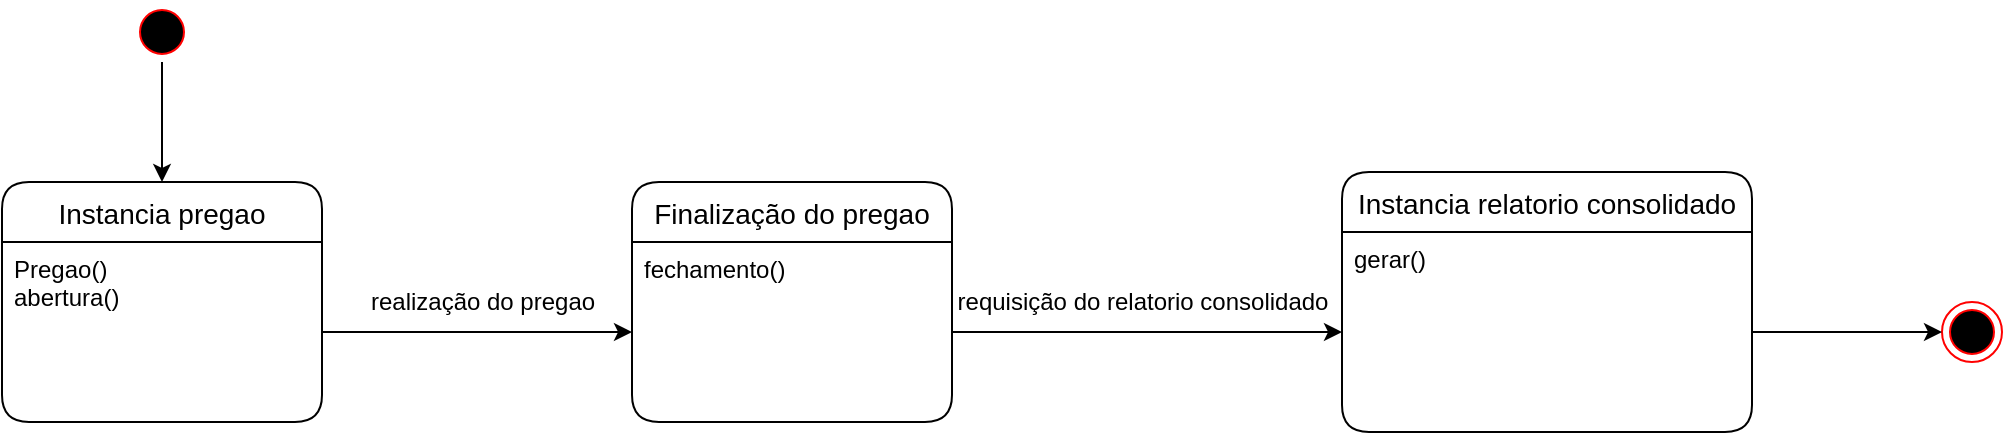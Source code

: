 <mxfile version="18.2.1" type="device"><diagram id="uP5HyBQJBi4eFQkLCWJ7" name="Page-1"><mxGraphModel dx="1382" dy="795" grid="1" gridSize="10" guides="1" tooltips="1" connect="1" arrows="1" fold="1" page="1" pageScale="1" pageWidth="1654" pageHeight="2336" math="0" shadow="0"><root><mxCell id="0"/><mxCell id="1" parent="0"/><mxCell id="L3CQWa56UTbB_HioJODC-1" value="" style="ellipse;html=1;shape=endState;fillColor=#000000;strokeColor=#ff0000;" parent="1" vertex="1"><mxGeometry x="1160" y="250" width="30" height="30" as="geometry"/></mxCell><mxCell id="L3CQWa56UTbB_HioJODC-11" style="edgeStyle=orthogonalEdgeStyle;rounded=0;orthogonalLoop=1;jettySize=auto;html=1;entryX=0.5;entryY=0;entryDx=0;entryDy=0;" parent="1" source="L3CQWa56UTbB_HioJODC-2" target="L3CQWa56UTbB_HioJODC-7" edge="1"><mxGeometry relative="1" as="geometry"/></mxCell><mxCell id="L3CQWa56UTbB_HioJODC-2" value="" style="ellipse;html=1;shape=startState;fillColor=#000000;strokeColor=#ff0000;" parent="1" vertex="1"><mxGeometry x="255" y="100" width="30" height="30" as="geometry"/></mxCell><mxCell id="L3CQWa56UTbB_HioJODC-7" value="Instancia pregao" style="swimlane;childLayout=stackLayout;horizontal=1;startSize=30;horizontalStack=0;rounded=1;fontSize=14;fontStyle=0;strokeWidth=1;resizeParent=0;resizeLast=1;shadow=0;dashed=0;align=center;fillColor=default;" parent="1" vertex="1"><mxGeometry x="190" y="190" width="160" height="120" as="geometry"><mxRectangle x="220" y="320" width="70" height="30" as="alternateBounds"/></mxGeometry></mxCell><mxCell id="L3CQWa56UTbB_HioJODC-8" value="Pregao()&#10;abertura()" style="align=left;strokeColor=none;fillColor=none;spacingLeft=4;fontSize=12;verticalAlign=top;resizable=0;rotatable=0;part=1;" parent="L3CQWa56UTbB_HioJODC-7" vertex="1"><mxGeometry y="30" width="160" height="90" as="geometry"/></mxCell><mxCell id="L3CQWa56UTbB_HioJODC-38" value="Finalização do pregao" style="swimlane;childLayout=stackLayout;horizontal=1;startSize=30;horizontalStack=0;rounded=1;fontSize=14;fontStyle=0;strokeWidth=1;resizeParent=0;resizeLast=1;shadow=0;dashed=0;align=center;fillColor=default;" parent="1" vertex="1"><mxGeometry x="505" y="190" width="160" height="120" as="geometry"><mxRectangle x="220" y="320" width="70" height="30" as="alternateBounds"/></mxGeometry></mxCell><mxCell id="L3CQWa56UTbB_HioJODC-39" value="fechamento()" style="align=left;strokeColor=none;fillColor=none;spacingLeft=4;fontSize=12;verticalAlign=top;resizable=0;rotatable=0;part=1;" parent="L3CQWa56UTbB_HioJODC-38" vertex="1"><mxGeometry y="30" width="160" height="90" as="geometry"/></mxCell><mxCell id="L3CQWa56UTbB_HioJODC-40" style="edgeStyle=orthogonalEdgeStyle;rounded=0;orthogonalLoop=1;jettySize=auto;html=1;" parent="1" source="L3CQWa56UTbB_HioJODC-8" target="L3CQWa56UTbB_HioJODC-39" edge="1"><mxGeometry relative="1" as="geometry"/></mxCell><mxCell id="L3CQWa56UTbB_HioJODC-41" value="realização do pregao" style="text;html=1;align=center;verticalAlign=middle;resizable=0;points=[];autosize=1;strokeColor=none;fillColor=none;" parent="1" vertex="1"><mxGeometry x="365" y="240" width="130" height="20" as="geometry"/></mxCell><mxCell id="L3CQWa56UTbB_HioJODC-43" value="Instancia relatorio consolidado" style="swimlane;childLayout=stackLayout;horizontal=1;startSize=30;horizontalStack=0;rounded=1;fontSize=14;fontStyle=0;strokeWidth=1;resizeParent=0;resizeLast=1;shadow=0;dashed=0;align=center;fillColor=default;" parent="1" vertex="1"><mxGeometry x="860" y="185" width="205" height="130" as="geometry"><mxRectangle x="220" y="320" width="70" height="30" as="alternateBounds"/></mxGeometry></mxCell><mxCell id="L3CQWa56UTbB_HioJODC-44" value="gerar()" style="align=left;strokeColor=none;fillColor=none;spacingLeft=4;fontSize=12;verticalAlign=top;resizable=0;rotatable=0;part=1;" parent="L3CQWa56UTbB_HioJODC-43" vertex="1"><mxGeometry y="30" width="205" height="100" as="geometry"/></mxCell><mxCell id="L3CQWa56UTbB_HioJODC-46" style="edgeStyle=orthogonalEdgeStyle;rounded=0;orthogonalLoop=1;jettySize=auto;html=1;entryX=0;entryY=0.5;entryDx=0;entryDy=0;" parent="1" source="L3CQWa56UTbB_HioJODC-39" target="L3CQWa56UTbB_HioJODC-44" edge="1"><mxGeometry relative="1" as="geometry"/></mxCell><mxCell id="L3CQWa56UTbB_HioJODC-47" value="requisição do relatorio consolidado" style="text;html=1;align=center;verticalAlign=middle;resizable=0;points=[];autosize=1;strokeColor=none;fillColor=none;" parent="1" vertex="1"><mxGeometry x="660" y="240" width="200" height="20" as="geometry"/></mxCell><mxCell id="inPwihMftKmG4xq4MmrB-3" value="" style="endArrow=classic;html=1;rounded=0;entryX=0;entryY=0.5;entryDx=0;entryDy=0;exitX=1;exitY=0.5;exitDx=0;exitDy=0;" edge="1" parent="1" source="L3CQWa56UTbB_HioJODC-44" target="L3CQWa56UTbB_HioJODC-1"><mxGeometry width="50" height="50" relative="1" as="geometry"><mxPoint x="680" y="350" as="sourcePoint"/><mxPoint x="730" y="300" as="targetPoint"/></mxGeometry></mxCell></root></mxGraphModel></diagram></mxfile>